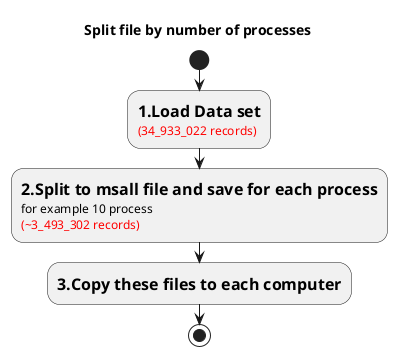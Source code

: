 @startuml

title  Split file by number of processes

start
:=1.Load Data set
<color:red>(34_933_022 records);
:=2.Split to msall file and save for each process
for example 10 process
<color:red>(~3_493_302 records);
:=3.Copy these files to each computer;
stop

@enduml
